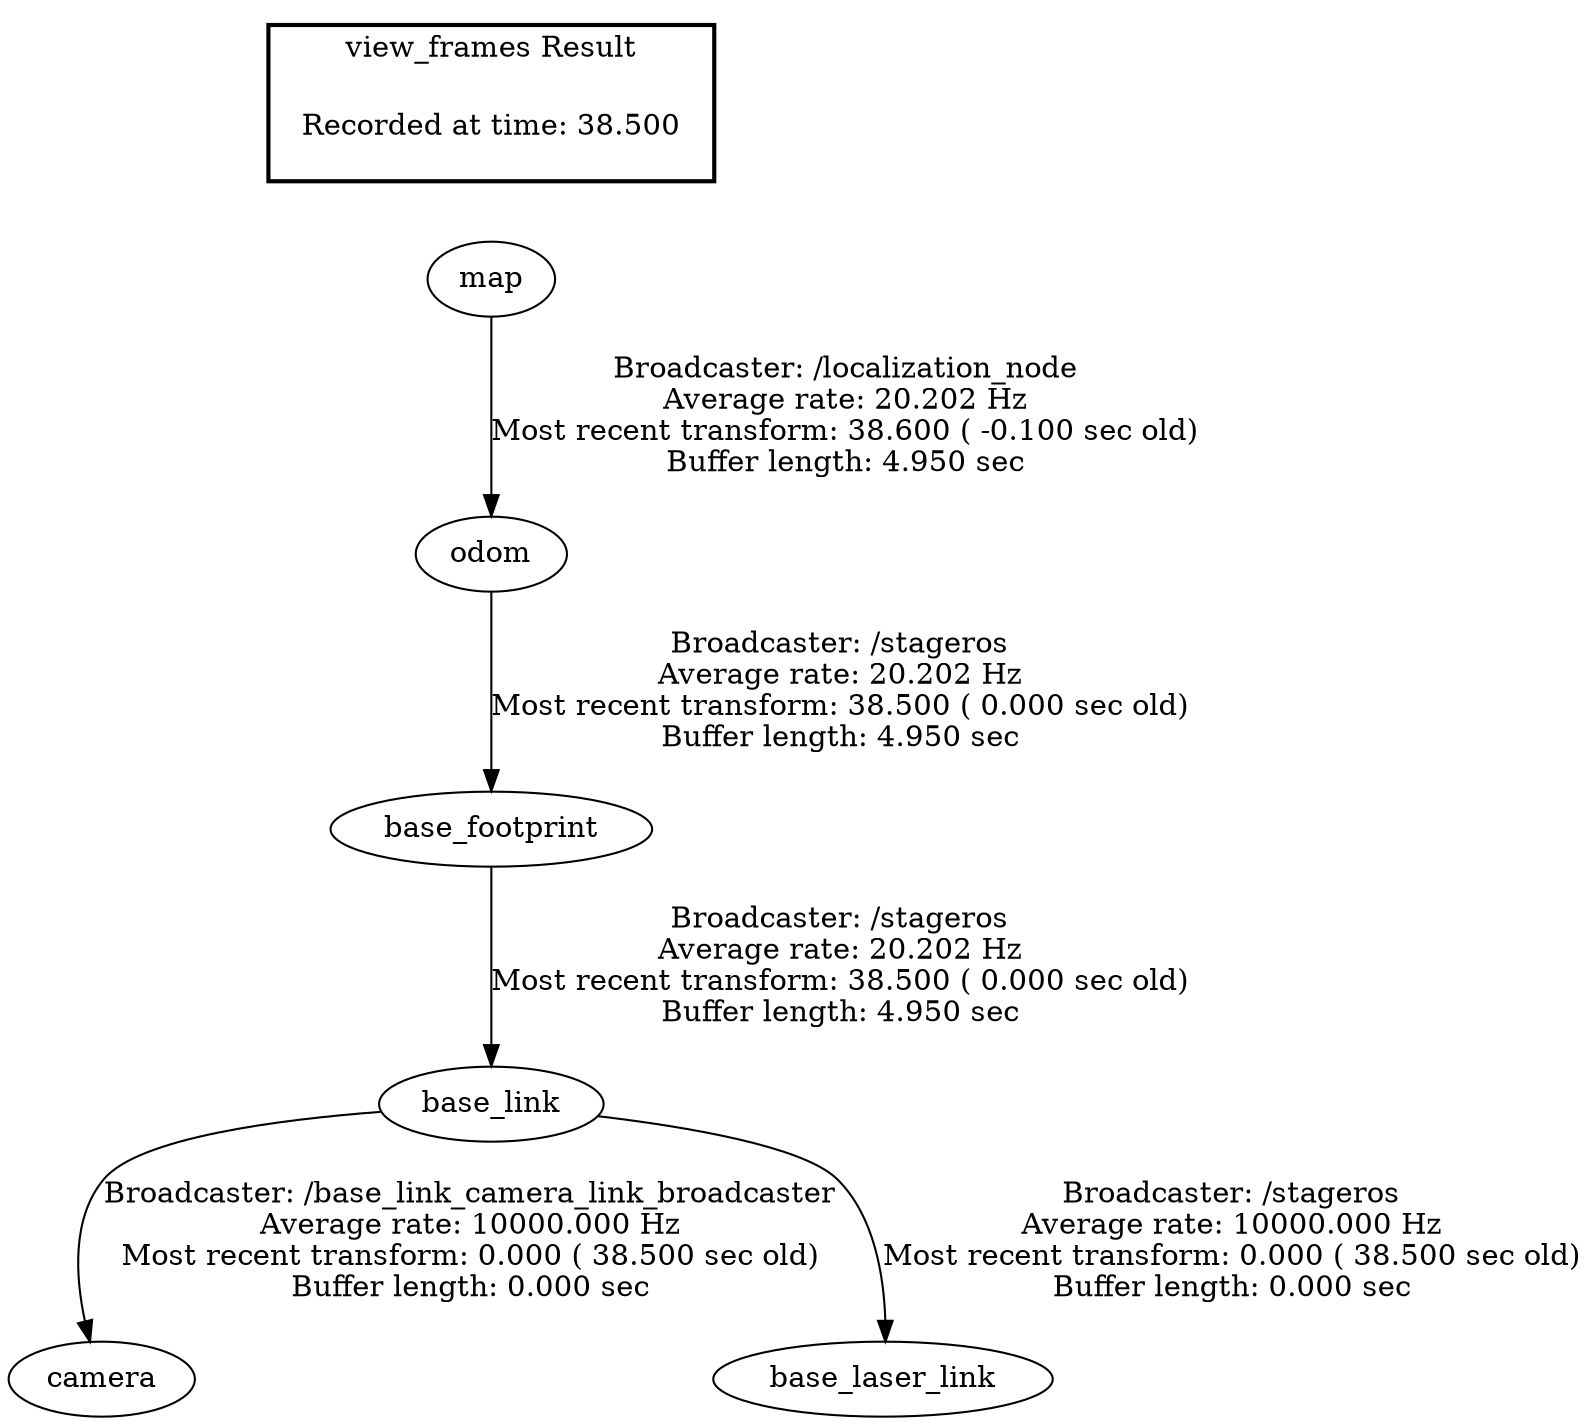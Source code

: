 digraph G {
"base_link" -> "camera"[label="Broadcaster: /base_link_camera_link_broadcaster\nAverage rate: 10000.000 Hz\nMost recent transform: 0.000 ( 38.500 sec old)\nBuffer length: 0.000 sec\n"];
"base_footprint" -> "base_link"[label="Broadcaster: /stageros\nAverage rate: 20.202 Hz\nMost recent transform: 38.500 ( 0.000 sec old)\nBuffer length: 4.950 sec\n"];
"base_link" -> "base_laser_link"[label="Broadcaster: /stageros\nAverage rate: 10000.000 Hz\nMost recent transform: 0.000 ( 38.500 sec old)\nBuffer length: 0.000 sec\n"];
"odom" -> "base_footprint"[label="Broadcaster: /stageros\nAverage rate: 20.202 Hz\nMost recent transform: 38.500 ( 0.000 sec old)\nBuffer length: 4.950 sec\n"];
"map" -> "odom"[label="Broadcaster: /localization_node\nAverage rate: 20.202 Hz\nMost recent transform: 38.600 ( -0.100 sec old)\nBuffer length: 4.950 sec\n"];
edge [style=invis];
 subgraph cluster_legend { style=bold; color=black; label ="view_frames Result";
"Recorded at time: 38.500"[ shape=plaintext ] ;
 }->"map";
}